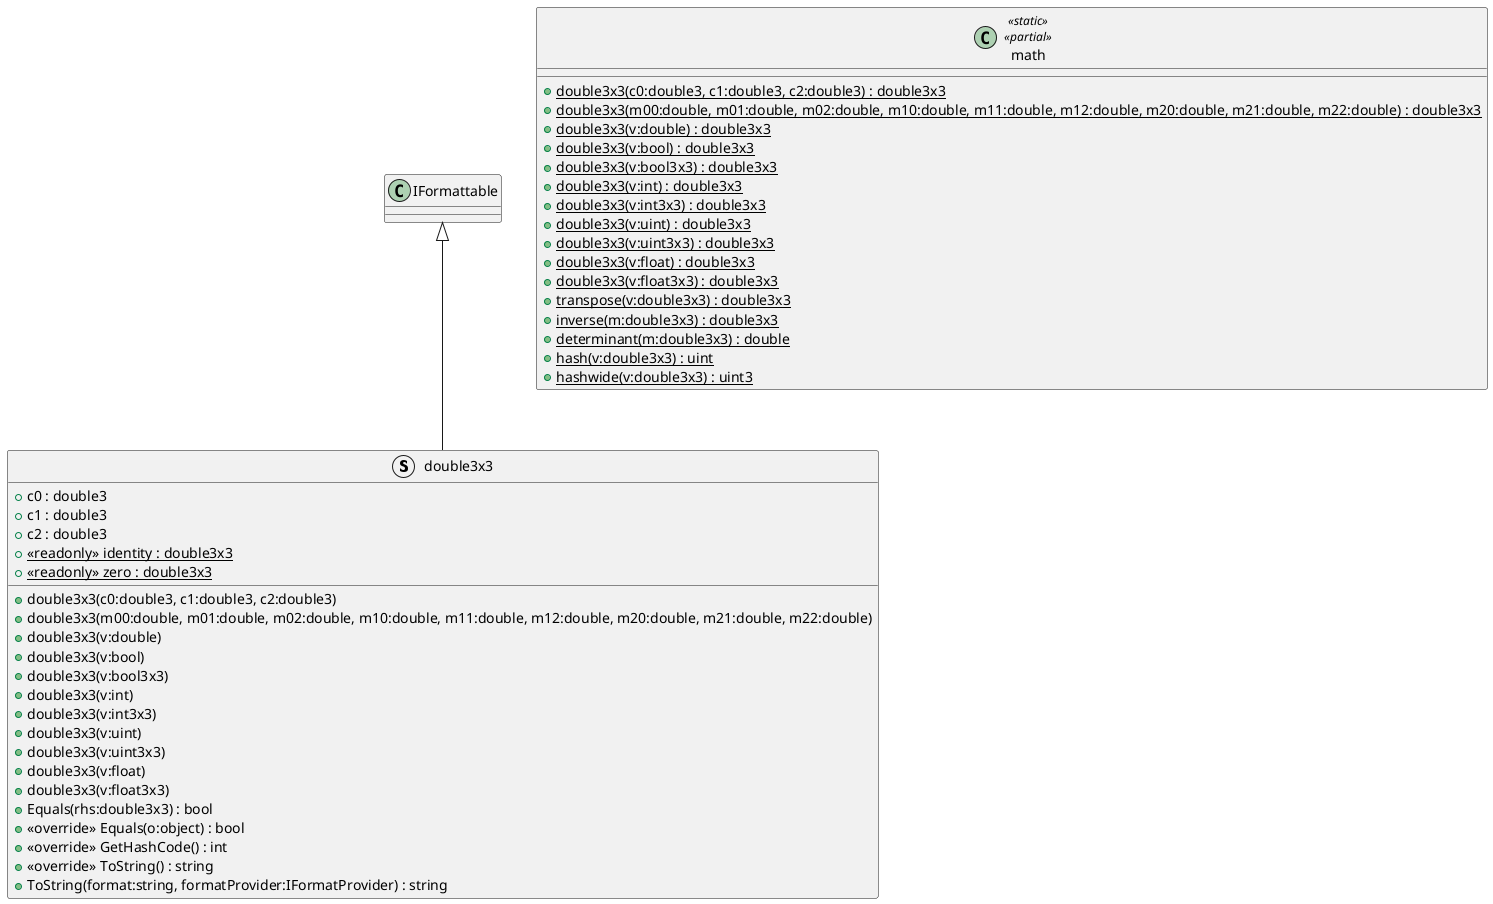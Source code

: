 @startuml
struct double3x3 {
    + c0 : double3
    + c1 : double3
    + c2 : double3
    + {static} <<readonly>> identity : double3x3
    + {static} <<readonly>> zero : double3x3
    + double3x3(c0:double3, c1:double3, c2:double3)
    + double3x3(m00:double, m01:double, m02:double, m10:double, m11:double, m12:double, m20:double, m21:double, m22:double)
    + double3x3(v:double)
    + double3x3(v:bool)
    + double3x3(v:bool3x3)
    + double3x3(v:int)
    + double3x3(v:int3x3)
    + double3x3(v:uint)
    + double3x3(v:uint3x3)
    + double3x3(v:float)
    + double3x3(v:float3x3)
    + Equals(rhs:double3x3) : bool
    + <<override>> Equals(o:object) : bool
    + <<override>> GetHashCode() : int
    + <<override>> ToString() : string
    + ToString(format:string, formatProvider:IFormatProvider) : string
}
class math <<static>> <<partial>> {
    + {static} double3x3(c0:double3, c1:double3, c2:double3) : double3x3
    + {static} double3x3(m00:double, m01:double, m02:double, m10:double, m11:double, m12:double, m20:double, m21:double, m22:double) : double3x3
    + {static} double3x3(v:double) : double3x3
    + {static} double3x3(v:bool) : double3x3
    + {static} double3x3(v:bool3x3) : double3x3
    + {static} double3x3(v:int) : double3x3
    + {static} double3x3(v:int3x3) : double3x3
    + {static} double3x3(v:uint) : double3x3
    + {static} double3x3(v:uint3x3) : double3x3
    + {static} double3x3(v:float) : double3x3
    + {static} double3x3(v:float3x3) : double3x3
    + {static} transpose(v:double3x3) : double3x3
    + {static} inverse(m:double3x3) : double3x3
    + {static} determinant(m:double3x3) : double
    + {static} hash(v:double3x3) : uint
    + {static} hashwide(v:double3x3) : uint3
}
IFormattable <|-- double3x3
@enduml
